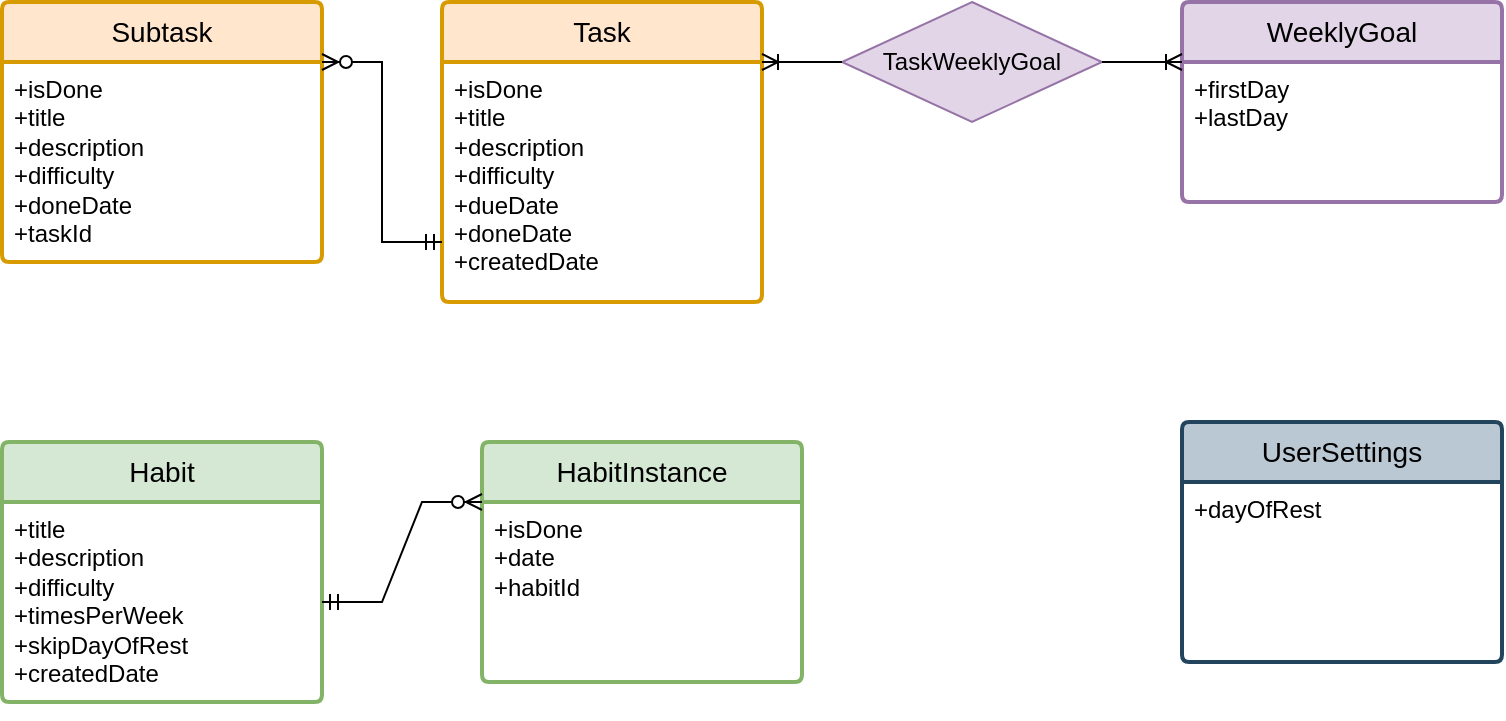<mxfile version="24.2.5" type="github">
  <diagram name="Page-1" id="otH-j6e9u0tS8MlDvqK7">
    <mxGraphModel dx="1434" dy="746" grid="1" gridSize="10" guides="1" tooltips="1" connect="1" arrows="1" fold="1" page="1" pageScale="1" pageWidth="850" pageHeight="1100" background="#ffffff" math="0" shadow="0">
      <root>
        <mxCell id="0" />
        <mxCell id="1" parent="0" />
        <mxCell id="BBRGsMGZDER47HDqVRWC-3" value="Task" style="swimlane;childLayout=stackLayout;horizontal=1;startSize=30;horizontalStack=0;rounded=1;fontSize=14;fontStyle=0;strokeWidth=2;resizeParent=0;resizeLast=1;shadow=0;dashed=0;align=center;arcSize=4;whiteSpace=wrap;html=1;fillColor=#ffe6cc;strokeColor=#d79b00;" parent="1" vertex="1">
          <mxGeometry x="230" y="40" width="160" height="150" as="geometry">
            <mxRectangle x="40" y="80" width="70" height="30" as="alternateBounds" />
          </mxGeometry>
        </mxCell>
        <mxCell id="BBRGsMGZDER47HDqVRWC-4" value="+isDone&lt;br&gt;+title&lt;br&gt;+description&lt;div&gt;+difficulty&lt;br&gt;+dueDate&lt;/div&gt;&lt;div&gt;+doneDate&lt;br&gt;+createdDate&lt;/div&gt;&lt;div&gt;&lt;br&gt;&lt;/div&gt;" style="align=left;strokeColor=none;fillColor=none;spacingLeft=4;fontSize=12;verticalAlign=top;resizable=0;rotatable=0;part=1;html=1;" parent="BBRGsMGZDER47HDqVRWC-3" vertex="1">
          <mxGeometry y="30" width="160" height="120" as="geometry" />
        </mxCell>
        <mxCell id="BBRGsMGZDER47HDqVRWC-5" value="Subtask" style="swimlane;childLayout=stackLayout;horizontal=1;startSize=30;horizontalStack=0;rounded=1;fontSize=14;fontStyle=0;strokeWidth=2;resizeParent=0;resizeLast=1;shadow=0;dashed=0;align=center;arcSize=4;whiteSpace=wrap;html=1;fillColor=#ffe6cc;strokeColor=#d79b00;" parent="1" vertex="1">
          <mxGeometry x="10" y="40" width="160" height="130" as="geometry" />
        </mxCell>
        <mxCell id="BBRGsMGZDER47HDqVRWC-6" value="+isDone&lt;div&gt;&lt;div&gt;+title&lt;br&gt;&lt;div&gt;+description&lt;/div&gt;&lt;/div&gt;&lt;/div&gt;&lt;div&gt;+difficulty&lt;/div&gt;&lt;div&gt;+doneDate&lt;/div&gt;&lt;div&gt;+taskId&lt;/div&gt;" style="align=left;strokeColor=none;fillColor=none;spacingLeft=4;fontSize=12;verticalAlign=top;resizable=0;rotatable=0;part=1;html=1;" parent="BBRGsMGZDER47HDqVRWC-5" vertex="1">
          <mxGeometry y="30" width="160" height="100" as="geometry" />
        </mxCell>
        <mxCell id="BBRGsMGZDER47HDqVRWC-10" value="" style="edgeStyle=entityRelationEdgeStyle;fontSize=12;html=1;endArrow=ERzeroToMany;startArrow=ERmandOne;rounded=0;exitX=0;exitY=0.75;exitDx=0;exitDy=0;entryX=1;entryY=0;entryDx=0;entryDy=0;" parent="1" source="BBRGsMGZDER47HDqVRWC-4" target="BBRGsMGZDER47HDqVRWC-6" edge="1">
          <mxGeometry width="100" height="100" relative="1" as="geometry">
            <mxPoint x="265" y="315" as="sourcePoint" />
            <mxPoint x="-85" y="220" as="targetPoint" />
          </mxGeometry>
        </mxCell>
        <mxCell id="BBRGsMGZDER47HDqVRWC-11" value="Habit" style="swimlane;childLayout=stackLayout;horizontal=1;startSize=30;horizontalStack=0;rounded=1;fontSize=14;fontStyle=0;strokeWidth=2;resizeParent=0;resizeLast=1;shadow=0;dashed=0;align=center;arcSize=4;whiteSpace=wrap;html=1;fillColor=#d5e8d4;strokeColor=#82b366;" parent="1" vertex="1">
          <mxGeometry x="10" y="260" width="160" height="130" as="geometry" />
        </mxCell>
        <mxCell id="BBRGsMGZDER47HDqVRWC-12" value="+title&lt;div&gt;+description&lt;br&gt;+difficulty&lt;br&gt;+timesPerWeek&lt;/div&gt;&lt;div&gt;+skipDayOfRest&lt;br&gt;&lt;div&gt;+createdDate&lt;/div&gt;&lt;/div&gt;" style="align=left;strokeColor=none;fillColor=none;spacingLeft=4;fontSize=12;verticalAlign=top;resizable=0;rotatable=0;part=1;html=1;" parent="BBRGsMGZDER47HDqVRWC-11" vertex="1">
          <mxGeometry y="30" width="160" height="100" as="geometry" />
        </mxCell>
        <mxCell id="45CmGr4-vcD3G4dLHxqX-4" style="edgeStyle=orthogonalEdgeStyle;rounded=0;orthogonalLoop=1;jettySize=auto;html=1;exitX=0.5;exitY=1;exitDx=0;exitDy=0;" edge="1" parent="BBRGsMGZDER47HDqVRWC-11" source="BBRGsMGZDER47HDqVRWC-12" target="BBRGsMGZDER47HDqVRWC-12">
          <mxGeometry relative="1" as="geometry" />
        </mxCell>
        <mxCell id="BBRGsMGZDER47HDqVRWC-16" value="HabitInstance" style="swimlane;childLayout=stackLayout;horizontal=1;startSize=30;horizontalStack=0;rounded=1;fontSize=14;fontStyle=0;strokeWidth=2;resizeParent=0;resizeLast=1;shadow=0;dashed=0;align=center;arcSize=4;whiteSpace=wrap;html=1;fillColor=#d5e8d4;strokeColor=#82b366;" parent="1" vertex="1">
          <mxGeometry x="250" y="260" width="160" height="120" as="geometry" />
        </mxCell>
        <mxCell id="BBRGsMGZDER47HDqVRWC-17" value="+isDone&lt;div&gt;+date&lt;/div&gt;&lt;div&gt;+habitId&lt;/div&gt;" style="align=left;strokeColor=none;fillColor=none;spacingLeft=4;fontSize=12;verticalAlign=top;resizable=0;rotatable=0;part=1;html=1;" parent="BBRGsMGZDER47HDqVRWC-16" vertex="1">
          <mxGeometry y="30" width="160" height="90" as="geometry" />
        </mxCell>
        <mxCell id="BBRGsMGZDER47HDqVRWC-18" value="" style="edgeStyle=entityRelationEdgeStyle;fontSize=12;html=1;endArrow=ERzeroToMany;startArrow=ERmandOne;rounded=0;exitX=1;exitY=0.5;exitDx=0;exitDy=0;entryX=0;entryY=0.25;entryDx=0;entryDy=0;" parent="1" source="BBRGsMGZDER47HDqVRWC-12" target="BBRGsMGZDER47HDqVRWC-16" edge="1">
          <mxGeometry width="100" height="100" relative="1" as="geometry">
            <mxPoint x="450" y="430" as="sourcePoint" />
            <mxPoint x="250" y="240" as="targetPoint" />
          </mxGeometry>
        </mxCell>
        <mxCell id="BBRGsMGZDER47HDqVRWC-29" value="WeeklyGoal" style="swimlane;childLayout=stackLayout;horizontal=1;startSize=30;horizontalStack=0;rounded=1;fontSize=14;fontStyle=0;strokeWidth=2;resizeParent=0;resizeLast=1;shadow=0;dashed=0;align=center;arcSize=4;whiteSpace=wrap;html=1;fillColor=#e1d5e7;strokeColor=#9673a6;" parent="1" vertex="1">
          <mxGeometry x="600" y="40" width="160" height="100" as="geometry" />
        </mxCell>
        <mxCell id="BBRGsMGZDER47HDqVRWC-30" value="&lt;div&gt;+firstDay&lt;/div&gt;&lt;div&gt;+lastDay&lt;/div&gt;" style="align=left;strokeColor=none;fillColor=none;spacingLeft=4;fontSize=12;verticalAlign=top;resizable=0;rotatable=0;part=1;html=1;" parent="BBRGsMGZDER47HDqVRWC-29" vertex="1">
          <mxGeometry y="30" width="160" height="70" as="geometry" />
        </mxCell>
        <mxCell id="BBRGsMGZDER47HDqVRWC-31" value="TaskWeeklyGoal" style="shape=rhombus;perimeter=rhombusPerimeter;whiteSpace=wrap;html=1;align=center;fillColor=#e1d5e7;strokeColor=#9673a6;" parent="1" vertex="1">
          <mxGeometry x="430" y="40" width="130" height="60" as="geometry" />
        </mxCell>
        <mxCell id="BBRGsMGZDER47HDqVRWC-33" value="" style="edgeStyle=entityRelationEdgeStyle;fontSize=12;html=1;endArrow=ERoneToMany;rounded=0;exitX=0;exitY=0.5;exitDx=0;exitDy=0;entryX=1;entryY=0;entryDx=0;entryDy=0;" parent="1" source="BBRGsMGZDER47HDqVRWC-31" target="BBRGsMGZDER47HDqVRWC-4" edge="1">
          <mxGeometry width="100" height="100" relative="1" as="geometry">
            <mxPoint x="490" y="270" as="sourcePoint" />
            <mxPoint x="540" y="40" as="targetPoint" />
            <Array as="points">
              <mxPoint x="580" y="150" />
              <mxPoint x="590" y="100" />
            </Array>
          </mxGeometry>
        </mxCell>
        <mxCell id="BBRGsMGZDER47HDqVRWC-34" value="" style="edgeStyle=entityRelationEdgeStyle;fontSize=12;html=1;endArrow=ERoneToMany;rounded=0;exitX=1;exitY=0.5;exitDx=0;exitDy=0;entryX=0;entryY=0;entryDx=0;entryDy=0;" parent="1" source="BBRGsMGZDER47HDqVRWC-31" target="BBRGsMGZDER47HDqVRWC-30" edge="1">
          <mxGeometry width="100" height="100" relative="1" as="geometry">
            <mxPoint x="780" y="190" as="sourcePoint" />
            <mxPoint x="820" y="70" as="targetPoint" />
            <Array as="points">
              <mxPoint x="900" y="220" />
              <mxPoint x="910" y="100" />
              <mxPoint x="930" y="90" />
            </Array>
          </mxGeometry>
        </mxCell>
        <mxCell id="45CmGr4-vcD3G4dLHxqX-1" value="UserSettings" style="swimlane;childLayout=stackLayout;horizontal=1;startSize=30;horizontalStack=0;rounded=1;fontSize=14;fontStyle=0;strokeWidth=2;resizeParent=0;resizeLast=1;shadow=0;dashed=0;align=center;arcSize=4;whiteSpace=wrap;html=1;fillColor=#bac8d3;strokeColor=#23445d;" vertex="1" parent="1">
          <mxGeometry x="600" y="250" width="160" height="120" as="geometry" />
        </mxCell>
        <mxCell id="45CmGr4-vcD3G4dLHxqX-2" value="+dayOfRest" style="align=left;strokeColor=none;fillColor=none;spacingLeft=4;fontSize=12;verticalAlign=top;resizable=0;rotatable=0;part=1;html=1;" vertex="1" parent="45CmGr4-vcD3G4dLHxqX-1">
          <mxGeometry y="30" width="160" height="90" as="geometry" />
        </mxCell>
      </root>
    </mxGraphModel>
  </diagram>
</mxfile>
